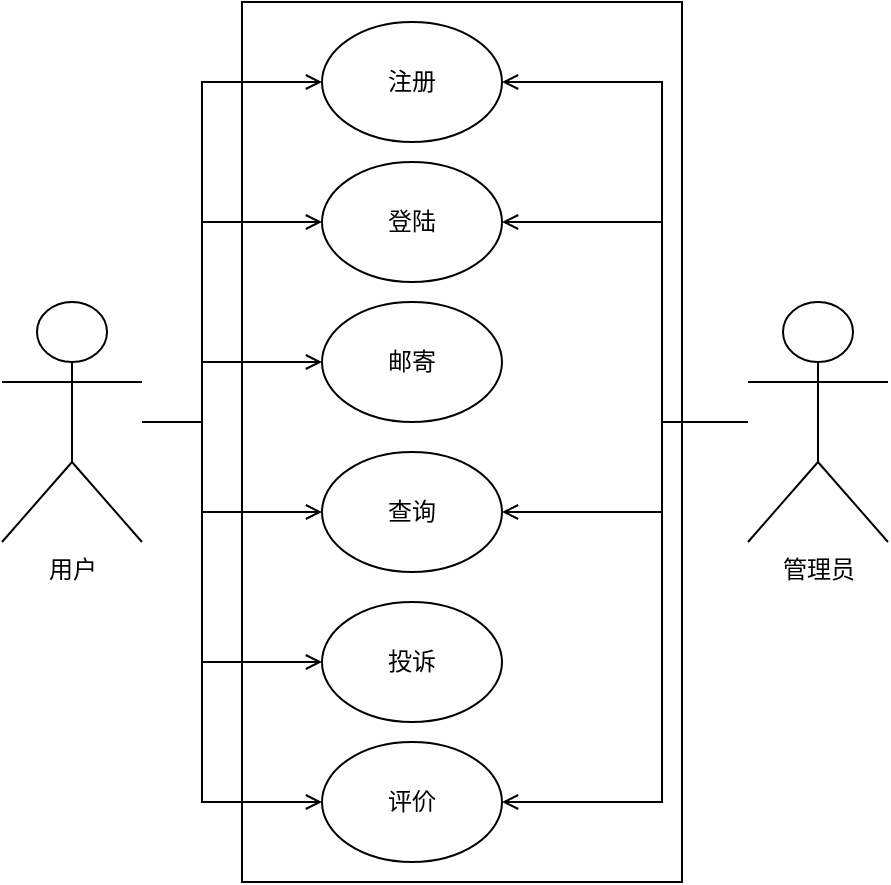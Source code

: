 <mxfile version="12.1.9" type="github" pages="1"><diagram id="hOHOoJCFUan6C7D23lem" name="Page-1"><mxGraphModel dx="868" dy="496" grid="1" gridSize="10" guides="1" tooltips="1" connect="1" arrows="1" fold="1" page="1" pageScale="1" pageWidth="827" pageHeight="1169" math="0" shadow="0"><root><mxCell id="0"/><mxCell id="1" parent="0"/><mxCell id="NhQZzc7x8NPAtr38IrWQ-22" value="" style="rounded=0;whiteSpace=wrap;html=1;shadow=0;comic=0;gradientColor=none;" vertex="1" parent="1"><mxGeometry x="160" y="200" width="220" height="440" as="geometry"/></mxCell><mxCell id="NhQZzc7x8NPAtr38IrWQ-11" value="注册" style="ellipse;whiteSpace=wrap;html=1;shadow=0;comic=0;gradientColor=none;" vertex="1" parent="1"><mxGeometry x="200" y="210" width="90" height="60" as="geometry"/></mxCell><mxCell id="NhQZzc7x8NPAtr38IrWQ-12" value="登陆" style="ellipse;whiteSpace=wrap;html=1;shadow=0;comic=0;gradientColor=none;" vertex="1" parent="1"><mxGeometry x="200" y="280" width="90" height="60" as="geometry"/></mxCell><mxCell id="NhQZzc7x8NPAtr38IrWQ-13" value="邮寄" style="ellipse;whiteSpace=wrap;html=1;shadow=0;comic=0;gradientColor=none;" vertex="1" parent="1"><mxGeometry x="200" y="350" width="90" height="60" as="geometry"/></mxCell><mxCell id="NhQZzc7x8NPAtr38IrWQ-14" value="查询" style="ellipse;whiteSpace=wrap;html=1;shadow=0;comic=0;gradientColor=none;" vertex="1" parent="1"><mxGeometry x="200" y="425" width="90" height="60" as="geometry"/></mxCell><mxCell id="NhQZzc7x8NPAtr38IrWQ-21" value="投诉" style="ellipse;whiteSpace=wrap;html=1;shadow=0;comic=0;gradientColor=none;" vertex="1" parent="1"><mxGeometry x="200" y="500" width="90" height="60" as="geometry"/></mxCell><mxCell id="NhQZzc7x8NPAtr38IrWQ-31" style="edgeStyle=orthogonalEdgeStyle;rounded=0;orthogonalLoop=1;jettySize=auto;html=1;exitX=0.5;exitY=1;exitDx=0;exitDy=0;" edge="1" parent="1" source="NhQZzc7x8NPAtr38IrWQ-13" target="NhQZzc7x8NPAtr38IrWQ-13"><mxGeometry relative="1" as="geometry"/></mxCell><mxCell id="NhQZzc7x8NPAtr38IrWQ-38" value="" style="edgeStyle=orthogonalEdgeStyle;rounded=0;orthogonalLoop=1;jettySize=auto;html=1;endArrow=open;endFill=0;" edge="1" parent="1" source="NhQZzc7x8NPAtr38IrWQ-2" target="NhQZzc7x8NPAtr38IrWQ-11"><mxGeometry relative="1" as="geometry"><mxPoint x="150" y="400" as="targetPoint"/><Array as="points"><mxPoint x="140" y="410"/><mxPoint x="140" y="240"/></Array></mxGeometry></mxCell><mxCell id="NhQZzc7x8NPAtr38IrWQ-39" style="edgeStyle=orthogonalEdgeStyle;rounded=0;orthogonalLoop=1;jettySize=auto;html=1;entryX=0;entryY=0.5;entryDx=0;entryDy=0;endArrow=open;endFill=0;" edge="1" parent="1" source="NhQZzc7x8NPAtr38IrWQ-2" target="NhQZzc7x8NPAtr38IrWQ-12"><mxGeometry relative="1" as="geometry"><Array as="points"><mxPoint x="140" y="410"/><mxPoint x="140" y="310"/></Array></mxGeometry></mxCell><mxCell id="NhQZzc7x8NPAtr38IrWQ-42" style="edgeStyle=orthogonalEdgeStyle;rounded=0;orthogonalLoop=1;jettySize=auto;html=1;endArrow=open;endFill=0;" edge="1" parent="1" source="NhQZzc7x8NPAtr38IrWQ-2" target="NhQZzc7x8NPAtr38IrWQ-13"><mxGeometry relative="1" as="geometry"><Array as="points"><mxPoint x="140" y="410"/><mxPoint x="140" y="380"/></Array></mxGeometry></mxCell><mxCell id="NhQZzc7x8NPAtr38IrWQ-43" style="edgeStyle=orthogonalEdgeStyle;rounded=0;orthogonalLoop=1;jettySize=auto;html=1;endArrow=open;endFill=0;" edge="1" parent="1" source="NhQZzc7x8NPAtr38IrWQ-2" target="NhQZzc7x8NPAtr38IrWQ-14"><mxGeometry relative="1" as="geometry"><Array as="points"><mxPoint x="140" y="410"/><mxPoint x="140" y="455"/></Array></mxGeometry></mxCell><mxCell id="NhQZzc7x8NPAtr38IrWQ-44" style="edgeStyle=orthogonalEdgeStyle;rounded=0;orthogonalLoop=1;jettySize=auto;html=1;entryX=0;entryY=0.5;entryDx=0;entryDy=0;endArrow=open;endFill=0;" edge="1" parent="1" source="NhQZzc7x8NPAtr38IrWQ-2" target="NhQZzc7x8NPAtr38IrWQ-21"><mxGeometry relative="1" as="geometry"><Array as="points"><mxPoint x="140" y="410"/><mxPoint x="140" y="530"/></Array></mxGeometry></mxCell><mxCell id="NhQZzc7x8NPAtr38IrWQ-45" style="edgeStyle=orthogonalEdgeStyle;rounded=0;orthogonalLoop=1;jettySize=auto;html=1;entryX=0;entryY=0.5;entryDx=0;entryDy=0;endArrow=open;endFill=0;" edge="1" parent="1" source="NhQZzc7x8NPAtr38IrWQ-2" target="NhQZzc7x8NPAtr38IrWQ-37"><mxGeometry relative="1" as="geometry"><Array as="points"><mxPoint x="140" y="410"/><mxPoint x="140" y="600"/></Array></mxGeometry></mxCell><mxCell id="NhQZzc7x8NPAtr38IrWQ-2" value="用户" style="shape=umlActor;verticalLabelPosition=bottom;labelBackgroundColor=#ffffff;verticalAlign=top;html=1;outlineConnect=0;" vertex="1" parent="1"><mxGeometry x="40" y="350" width="70" height="120" as="geometry"/></mxCell><mxCell id="NhQZzc7x8NPAtr38IrWQ-37" value="评价" style="ellipse;whiteSpace=wrap;html=1;shadow=0;comic=0;gradientColor=none;" vertex="1" parent="1"><mxGeometry x="200" y="570" width="90" height="60" as="geometry"/></mxCell><mxCell id="NhQZzc7x8NPAtr38IrWQ-47" value="" style="edgeStyle=orthogonalEdgeStyle;rounded=0;orthogonalLoop=1;jettySize=auto;html=1;endArrow=open;endFill=0;entryX=1;entryY=0.5;entryDx=0;entryDy=0;" edge="1" parent="1" source="NhQZzc7x8NPAtr38IrWQ-46" target="NhQZzc7x8NPAtr38IrWQ-11"><mxGeometry relative="1" as="geometry"><Array as="points"><mxPoint x="370" y="410"/><mxPoint x="370" y="240"/></Array></mxGeometry></mxCell><mxCell id="NhQZzc7x8NPAtr38IrWQ-48" style="edgeStyle=orthogonalEdgeStyle;rounded=0;orthogonalLoop=1;jettySize=auto;html=1;entryX=1;entryY=0.5;entryDx=0;entryDy=0;endArrow=open;endFill=0;" edge="1" parent="1" source="NhQZzc7x8NPAtr38IrWQ-46" target="NhQZzc7x8NPAtr38IrWQ-12"><mxGeometry relative="1" as="geometry"><Array as="points"><mxPoint x="370" y="410"/><mxPoint x="370" y="310"/></Array></mxGeometry></mxCell><mxCell id="NhQZzc7x8NPAtr38IrWQ-50" style="edgeStyle=orthogonalEdgeStyle;rounded=0;orthogonalLoop=1;jettySize=auto;html=1;endArrow=open;endFill=0;" edge="1" parent="1" source="NhQZzc7x8NPAtr38IrWQ-46" target="NhQZzc7x8NPAtr38IrWQ-14"><mxGeometry relative="1" as="geometry"><Array as="points"><mxPoint x="370" y="410"/><mxPoint x="370" y="455"/></Array></mxGeometry></mxCell><mxCell id="NhQZzc7x8NPAtr38IrWQ-51" style="edgeStyle=orthogonalEdgeStyle;rounded=0;orthogonalLoop=1;jettySize=auto;html=1;entryX=1;entryY=0.5;entryDx=0;entryDy=0;endArrow=open;endFill=0;" edge="1" parent="1" source="NhQZzc7x8NPAtr38IrWQ-46" target="NhQZzc7x8NPAtr38IrWQ-37"><mxGeometry relative="1" as="geometry"><Array as="points"><mxPoint x="370" y="410"/><mxPoint x="370" y="600"/></Array></mxGeometry></mxCell><mxCell id="NhQZzc7x8NPAtr38IrWQ-46" value="管理员" style="shape=umlActor;verticalLabelPosition=bottom;labelBackgroundColor=#ffffff;verticalAlign=top;html=1;outlineConnect=0;" vertex="1" parent="1"><mxGeometry x="413" y="350" width="70" height="120" as="geometry"/></mxCell></root></mxGraphModel></diagram></mxfile>
